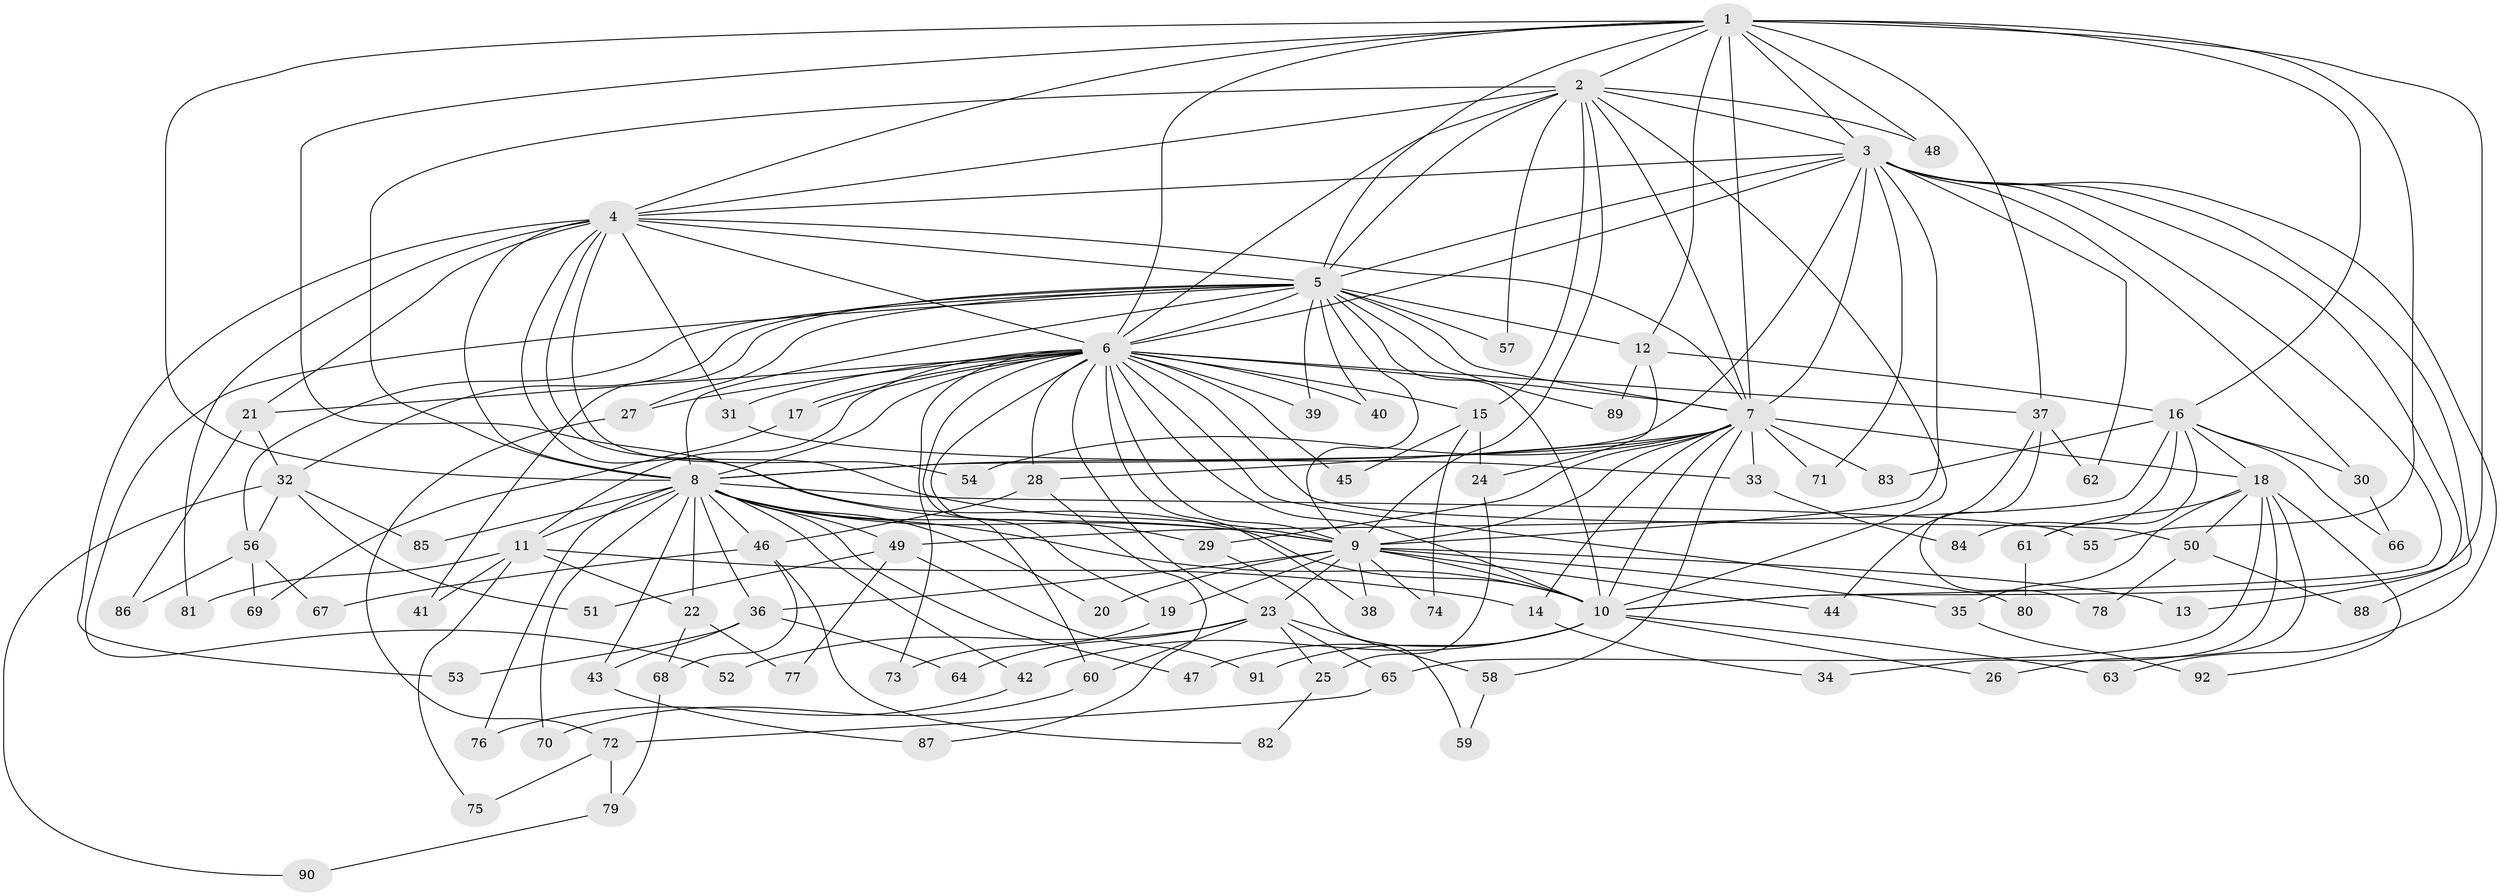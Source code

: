 // coarse degree distribution, {10: 0.08108108108108109, 8: 0.08108108108108109, 12: 0.02702702702702703, 20: 0.02702702702702703, 16: 0.02702702702702703, 4: 0.10810810810810811, 5: 0.1891891891891892, 2: 0.24324324324324326, 6: 0.02702702702702703, 7: 0.02702702702702703, 3: 0.16216216216216217}
// Generated by graph-tools (version 1.1) at 2025/50/03/04/25 22:50:01]
// undirected, 92 vertices, 209 edges
graph export_dot {
  node [color=gray90,style=filled];
  1;
  2;
  3;
  4;
  5;
  6;
  7;
  8;
  9;
  10;
  11;
  12;
  13;
  14;
  15;
  16;
  17;
  18;
  19;
  20;
  21;
  22;
  23;
  24;
  25;
  26;
  27;
  28;
  29;
  30;
  31;
  32;
  33;
  34;
  35;
  36;
  37;
  38;
  39;
  40;
  41;
  42;
  43;
  44;
  45;
  46;
  47;
  48;
  49;
  50;
  51;
  52;
  53;
  54;
  55;
  56;
  57;
  58;
  59;
  60;
  61;
  62;
  63;
  64;
  65;
  66;
  67;
  68;
  69;
  70;
  71;
  72;
  73;
  74;
  75;
  76;
  77;
  78;
  79;
  80;
  81;
  82;
  83;
  84;
  85;
  86;
  87;
  88;
  89;
  90;
  91;
  92;
  1 -- 2;
  1 -- 3;
  1 -- 4;
  1 -- 5;
  1 -- 6;
  1 -- 7;
  1 -- 8;
  1 -- 9;
  1 -- 10;
  1 -- 12;
  1 -- 16;
  1 -- 37;
  1 -- 48;
  1 -- 55;
  2 -- 3;
  2 -- 4;
  2 -- 5;
  2 -- 6;
  2 -- 7;
  2 -- 8;
  2 -- 9;
  2 -- 10;
  2 -- 15;
  2 -- 48;
  2 -- 57;
  3 -- 4;
  3 -- 5;
  3 -- 6;
  3 -- 7;
  3 -- 8;
  3 -- 9;
  3 -- 10;
  3 -- 13;
  3 -- 30;
  3 -- 62;
  3 -- 63;
  3 -- 71;
  3 -- 88;
  4 -- 5;
  4 -- 6;
  4 -- 7;
  4 -- 8;
  4 -- 9;
  4 -- 10;
  4 -- 21;
  4 -- 31;
  4 -- 53;
  4 -- 54;
  4 -- 81;
  5 -- 6;
  5 -- 7;
  5 -- 8;
  5 -- 9;
  5 -- 10;
  5 -- 12;
  5 -- 27;
  5 -- 32;
  5 -- 39;
  5 -- 40;
  5 -- 41;
  5 -- 52;
  5 -- 56;
  5 -- 57;
  5 -- 89;
  6 -- 7;
  6 -- 8;
  6 -- 9;
  6 -- 10;
  6 -- 11;
  6 -- 15;
  6 -- 17;
  6 -- 17;
  6 -- 19;
  6 -- 21;
  6 -- 23;
  6 -- 27;
  6 -- 28;
  6 -- 31;
  6 -- 37;
  6 -- 38;
  6 -- 39;
  6 -- 40;
  6 -- 45;
  6 -- 50;
  6 -- 60;
  6 -- 73;
  6 -- 80;
  7 -- 8;
  7 -- 9;
  7 -- 10;
  7 -- 14;
  7 -- 18;
  7 -- 28;
  7 -- 29;
  7 -- 33;
  7 -- 54;
  7 -- 58;
  7 -- 71;
  7 -- 83;
  8 -- 9;
  8 -- 10;
  8 -- 11;
  8 -- 20;
  8 -- 22;
  8 -- 29;
  8 -- 36;
  8 -- 42;
  8 -- 43;
  8 -- 46;
  8 -- 47;
  8 -- 49;
  8 -- 55;
  8 -- 70;
  8 -- 76;
  8 -- 85;
  9 -- 10;
  9 -- 13;
  9 -- 19;
  9 -- 20;
  9 -- 23;
  9 -- 35;
  9 -- 36;
  9 -- 38;
  9 -- 44;
  9 -- 74;
  10 -- 26;
  10 -- 42;
  10 -- 47;
  10 -- 63;
  10 -- 91;
  11 -- 14;
  11 -- 22;
  11 -- 41;
  11 -- 75;
  11 -- 81;
  12 -- 16;
  12 -- 24;
  12 -- 89;
  14 -- 34;
  15 -- 24;
  15 -- 45;
  15 -- 74;
  16 -- 18;
  16 -- 30;
  16 -- 49;
  16 -- 61;
  16 -- 66;
  16 -- 83;
  16 -- 84;
  17 -- 69;
  18 -- 26;
  18 -- 34;
  18 -- 35;
  18 -- 50;
  18 -- 61;
  18 -- 65;
  18 -- 92;
  19 -- 73;
  21 -- 32;
  21 -- 86;
  22 -- 68;
  22 -- 77;
  23 -- 25;
  23 -- 52;
  23 -- 58;
  23 -- 60;
  23 -- 64;
  23 -- 65;
  24 -- 25;
  25 -- 82;
  27 -- 72;
  28 -- 46;
  28 -- 87;
  29 -- 59;
  30 -- 66;
  31 -- 33;
  32 -- 51;
  32 -- 56;
  32 -- 85;
  32 -- 90;
  33 -- 84;
  35 -- 92;
  36 -- 43;
  36 -- 53;
  36 -- 64;
  37 -- 44;
  37 -- 62;
  37 -- 78;
  42 -- 76;
  43 -- 87;
  46 -- 67;
  46 -- 68;
  46 -- 82;
  49 -- 51;
  49 -- 77;
  49 -- 91;
  50 -- 78;
  50 -- 88;
  56 -- 67;
  56 -- 69;
  56 -- 86;
  58 -- 59;
  60 -- 70;
  61 -- 80;
  65 -- 72;
  68 -- 79;
  72 -- 75;
  72 -- 79;
  79 -- 90;
}
